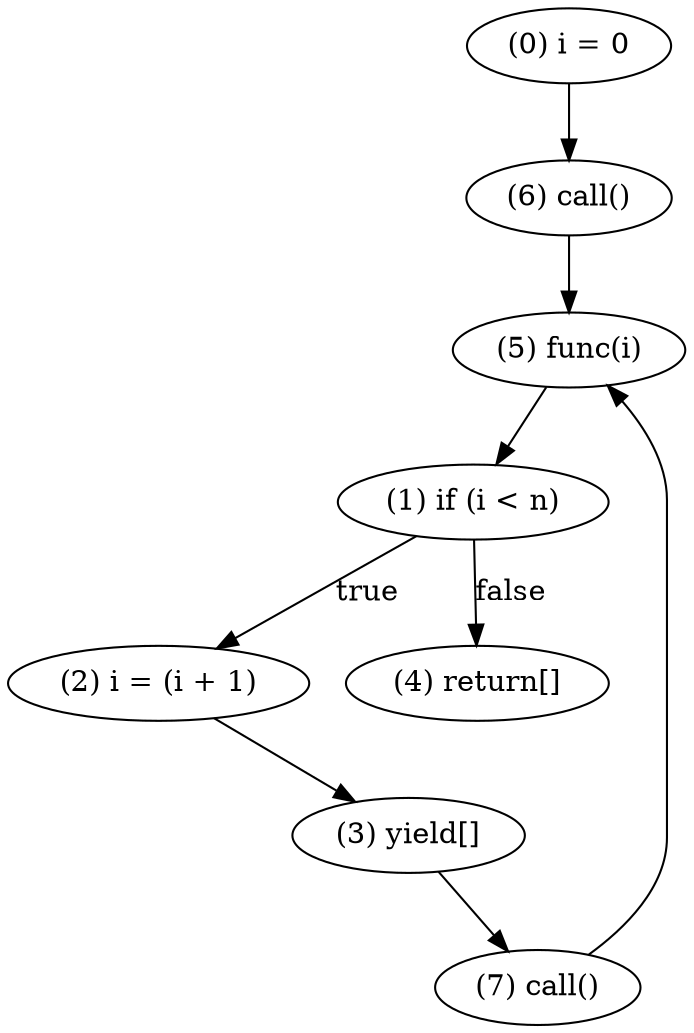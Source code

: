 digraph {
    0 [ label = "(0) i = 0" ]
    1 [ label = "(1) if (i < n)" ]
    2 [ label = "(2) i = (i + 1)" ]
    3 [ label = "(3) yield[]" ]
    4 [ label = "(4) return[]" ]
    5 [ label = "(5) func(i)" ]
    6 [ label = "(6) call()" ]
    7 [ label = "(7) call()" ]
    0 -> 6 [ label = "" ]
    1 -> 4 [ label = "false" ]
    1 -> 2 [ label = "true" ]
    2 -> 3 [ label = "" ]
    3 -> 7 [ label = "" ]
    5 -> 1 [ label = "" ]
    6 -> 5 [ label = "" ]
    7 -> 5 [ label = "" ]
}
